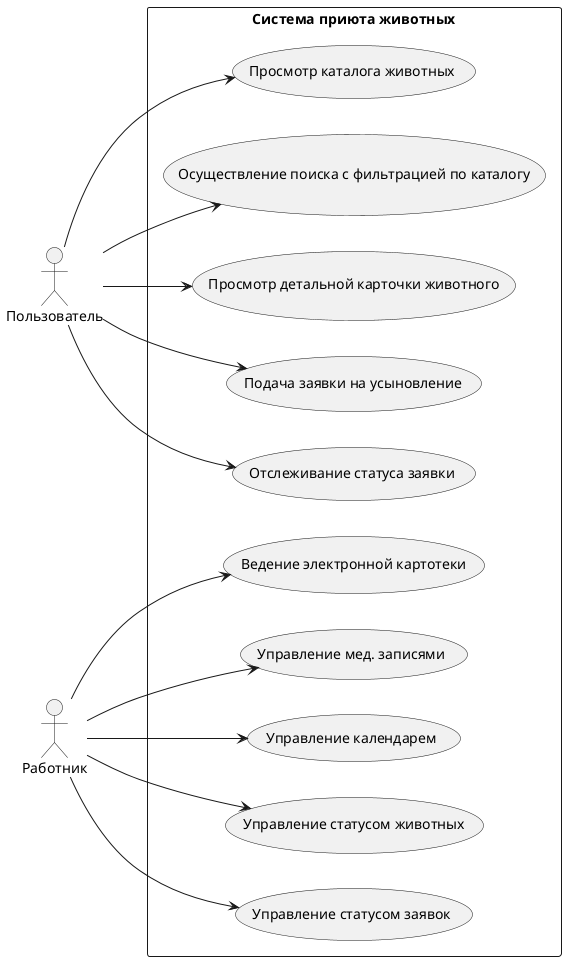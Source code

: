 @startuml
left to right direction

actor "Пользователь" as User
actor "Работник" as Employee

rectangle "Система приюта животных" {
  usecase "Просмотр каталога животных" as UC1
  usecase "Осуществление поиска с фильтрацией по каталогу" as UC2
  usecase "Просмотр детальной карточки животного" as UC3
  usecase "Подача заявки на усыновление" as UC4
  usecase "Отслеживание статуса заявки" as UC5
  
  usecase "Ведение электронной картотеки" as UC6
  usecase "Управление мед. записями" as UC7
  usecase "Управление календарем" as UC8
  usecase "Управление статусом животных" as UC9
  usecase "Управление статусом заявок" as UC10
}

User --> UC1
User --> UC2
User --> UC3
User --> UC4
User --> UC5

Employee --> UC6
Employee --> UC7
Employee --> UC8
Employee --> UC9
Employee --> UC10


@enduml
